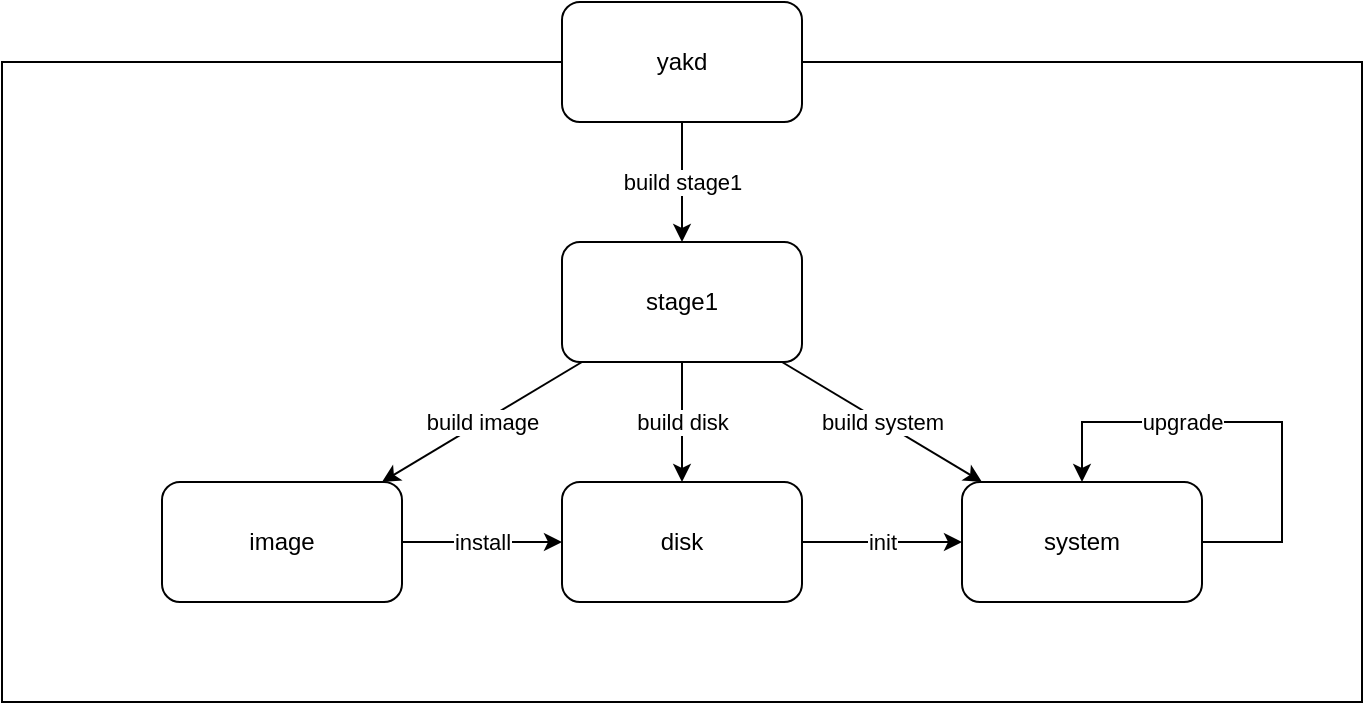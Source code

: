 <mxfile version="21.2.1" type="device">
  <diagram name="Page-1" id="9l9PlCtHk_8VZIL-cGlI">
    <mxGraphModel dx="1631" dy="1021" grid="1" gridSize="10" guides="1" tooltips="1" connect="1" arrows="1" fold="1" page="1" pageScale="1" pageWidth="850" pageHeight="1100" math="0" shadow="0">
      <root>
        <mxCell id="0" />
        <mxCell id="1" parent="0" />
        <mxCell id="UGkZzsO08fZWfS82BH3X-3" value="" style="rounded=0;whiteSpace=wrap;html=1;" vertex="1" parent="1">
          <mxGeometry x="40" y="360" width="680" height="320" as="geometry" />
        </mxCell>
        <mxCell id="0NnkyZU8CC3DVLhI65IK-5" value="build image" style="rounded=0;orthogonalLoop=1;jettySize=auto;html=1;" parent="1" source="0NnkyZU8CC3DVLhI65IK-1" target="0NnkyZU8CC3DVLhI65IK-2" edge="1">
          <mxGeometry relative="1" as="geometry" />
        </mxCell>
        <mxCell id="0NnkyZU8CC3DVLhI65IK-6" value="build disk" style="edgeStyle=orthogonalEdgeStyle;rounded=0;orthogonalLoop=1;jettySize=auto;html=1;" parent="1" source="0NnkyZU8CC3DVLhI65IK-1" target="0NnkyZU8CC3DVLhI65IK-3" edge="1">
          <mxGeometry relative="1" as="geometry" />
        </mxCell>
        <mxCell id="0NnkyZU8CC3DVLhI65IK-7" value="build system" style="rounded=0;orthogonalLoop=1;jettySize=auto;html=1;" parent="1" source="0NnkyZU8CC3DVLhI65IK-1" target="0NnkyZU8CC3DVLhI65IK-4" edge="1">
          <mxGeometry relative="1" as="geometry" />
        </mxCell>
        <mxCell id="0NnkyZU8CC3DVLhI65IK-1" value="stage1" style="rounded=1;whiteSpace=wrap;html=1;" parent="1" vertex="1">
          <mxGeometry x="320" y="450" width="120" height="60" as="geometry" />
        </mxCell>
        <mxCell id="0NnkyZU8CC3DVLhI65IK-8" value="install" style="edgeStyle=orthogonalEdgeStyle;rounded=0;orthogonalLoop=1;jettySize=auto;html=1;" parent="1" source="0NnkyZU8CC3DVLhI65IK-2" target="0NnkyZU8CC3DVLhI65IK-3" edge="1">
          <mxGeometry relative="1" as="geometry" />
        </mxCell>
        <mxCell id="0NnkyZU8CC3DVLhI65IK-2" value="image" style="rounded=1;whiteSpace=wrap;html=1;" parent="1" vertex="1">
          <mxGeometry x="120" y="570" width="120" height="60" as="geometry" />
        </mxCell>
        <mxCell id="0NnkyZU8CC3DVLhI65IK-9" value="init" style="edgeStyle=orthogonalEdgeStyle;rounded=0;orthogonalLoop=1;jettySize=auto;html=1;" parent="1" source="0NnkyZU8CC3DVLhI65IK-3" target="0NnkyZU8CC3DVLhI65IK-4" edge="1">
          <mxGeometry relative="1" as="geometry" />
        </mxCell>
        <mxCell id="0NnkyZU8CC3DVLhI65IK-3" value="disk" style="rounded=1;whiteSpace=wrap;html=1;" parent="1" vertex="1">
          <mxGeometry x="320" y="570" width="120" height="60" as="geometry" />
        </mxCell>
        <mxCell id="0NnkyZU8CC3DVLhI65IK-4" value="system" style="rounded=1;whiteSpace=wrap;html=1;" parent="1" vertex="1">
          <mxGeometry x="520" y="570" width="120" height="60" as="geometry" />
        </mxCell>
        <mxCell id="0NnkyZU8CC3DVLhI65IK-13" value="upgrade" style="edgeStyle=orthogonalEdgeStyle;rounded=0;orthogonalLoop=1;jettySize=auto;html=1;entryX=0.5;entryY=0;entryDx=0;entryDy=0;" parent="1" source="0NnkyZU8CC3DVLhI65IK-4" target="0NnkyZU8CC3DVLhI65IK-4" edge="1">
          <mxGeometry x="0.304" relative="1" as="geometry">
            <Array as="points">
              <mxPoint x="680" y="600" />
              <mxPoint x="680" y="540" />
              <mxPoint x="580" y="540" />
            </Array>
            <mxPoint as="offset" />
          </mxGeometry>
        </mxCell>
        <mxCell id="UGkZzsO08fZWfS82BH3X-2" value="build stage1" style="edgeStyle=orthogonalEdgeStyle;rounded=0;orthogonalLoop=1;jettySize=auto;html=1;" edge="1" parent="1" source="UGkZzsO08fZWfS82BH3X-1" target="0NnkyZU8CC3DVLhI65IK-1">
          <mxGeometry relative="1" as="geometry" />
        </mxCell>
        <mxCell id="UGkZzsO08fZWfS82BH3X-1" value="yakd" style="rounded=1;whiteSpace=wrap;html=1;" vertex="1" parent="1">
          <mxGeometry x="320" y="330" width="120" height="60" as="geometry" />
        </mxCell>
      </root>
    </mxGraphModel>
  </diagram>
</mxfile>
